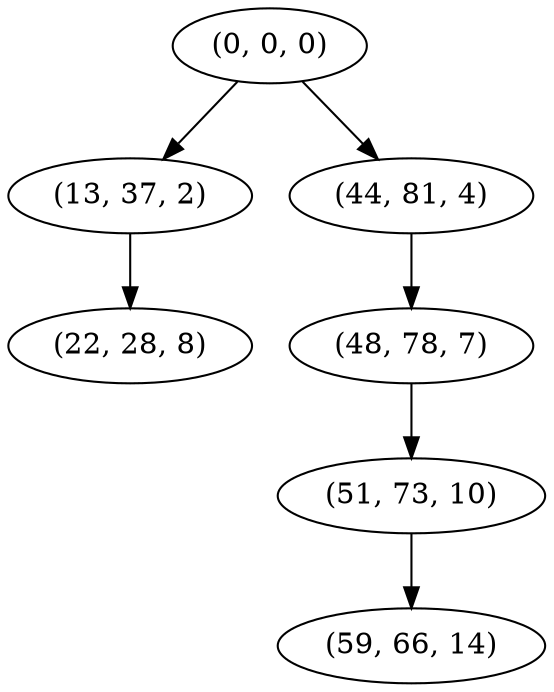 digraph tree {
    "(0, 0, 0)";
    "(13, 37, 2)";
    "(22, 28, 8)";
    "(44, 81, 4)";
    "(48, 78, 7)";
    "(51, 73, 10)";
    "(59, 66, 14)";
    "(0, 0, 0)" -> "(13, 37, 2)";
    "(0, 0, 0)" -> "(44, 81, 4)";
    "(13, 37, 2)" -> "(22, 28, 8)";
    "(44, 81, 4)" -> "(48, 78, 7)";
    "(48, 78, 7)" -> "(51, 73, 10)";
    "(51, 73, 10)" -> "(59, 66, 14)";
}
